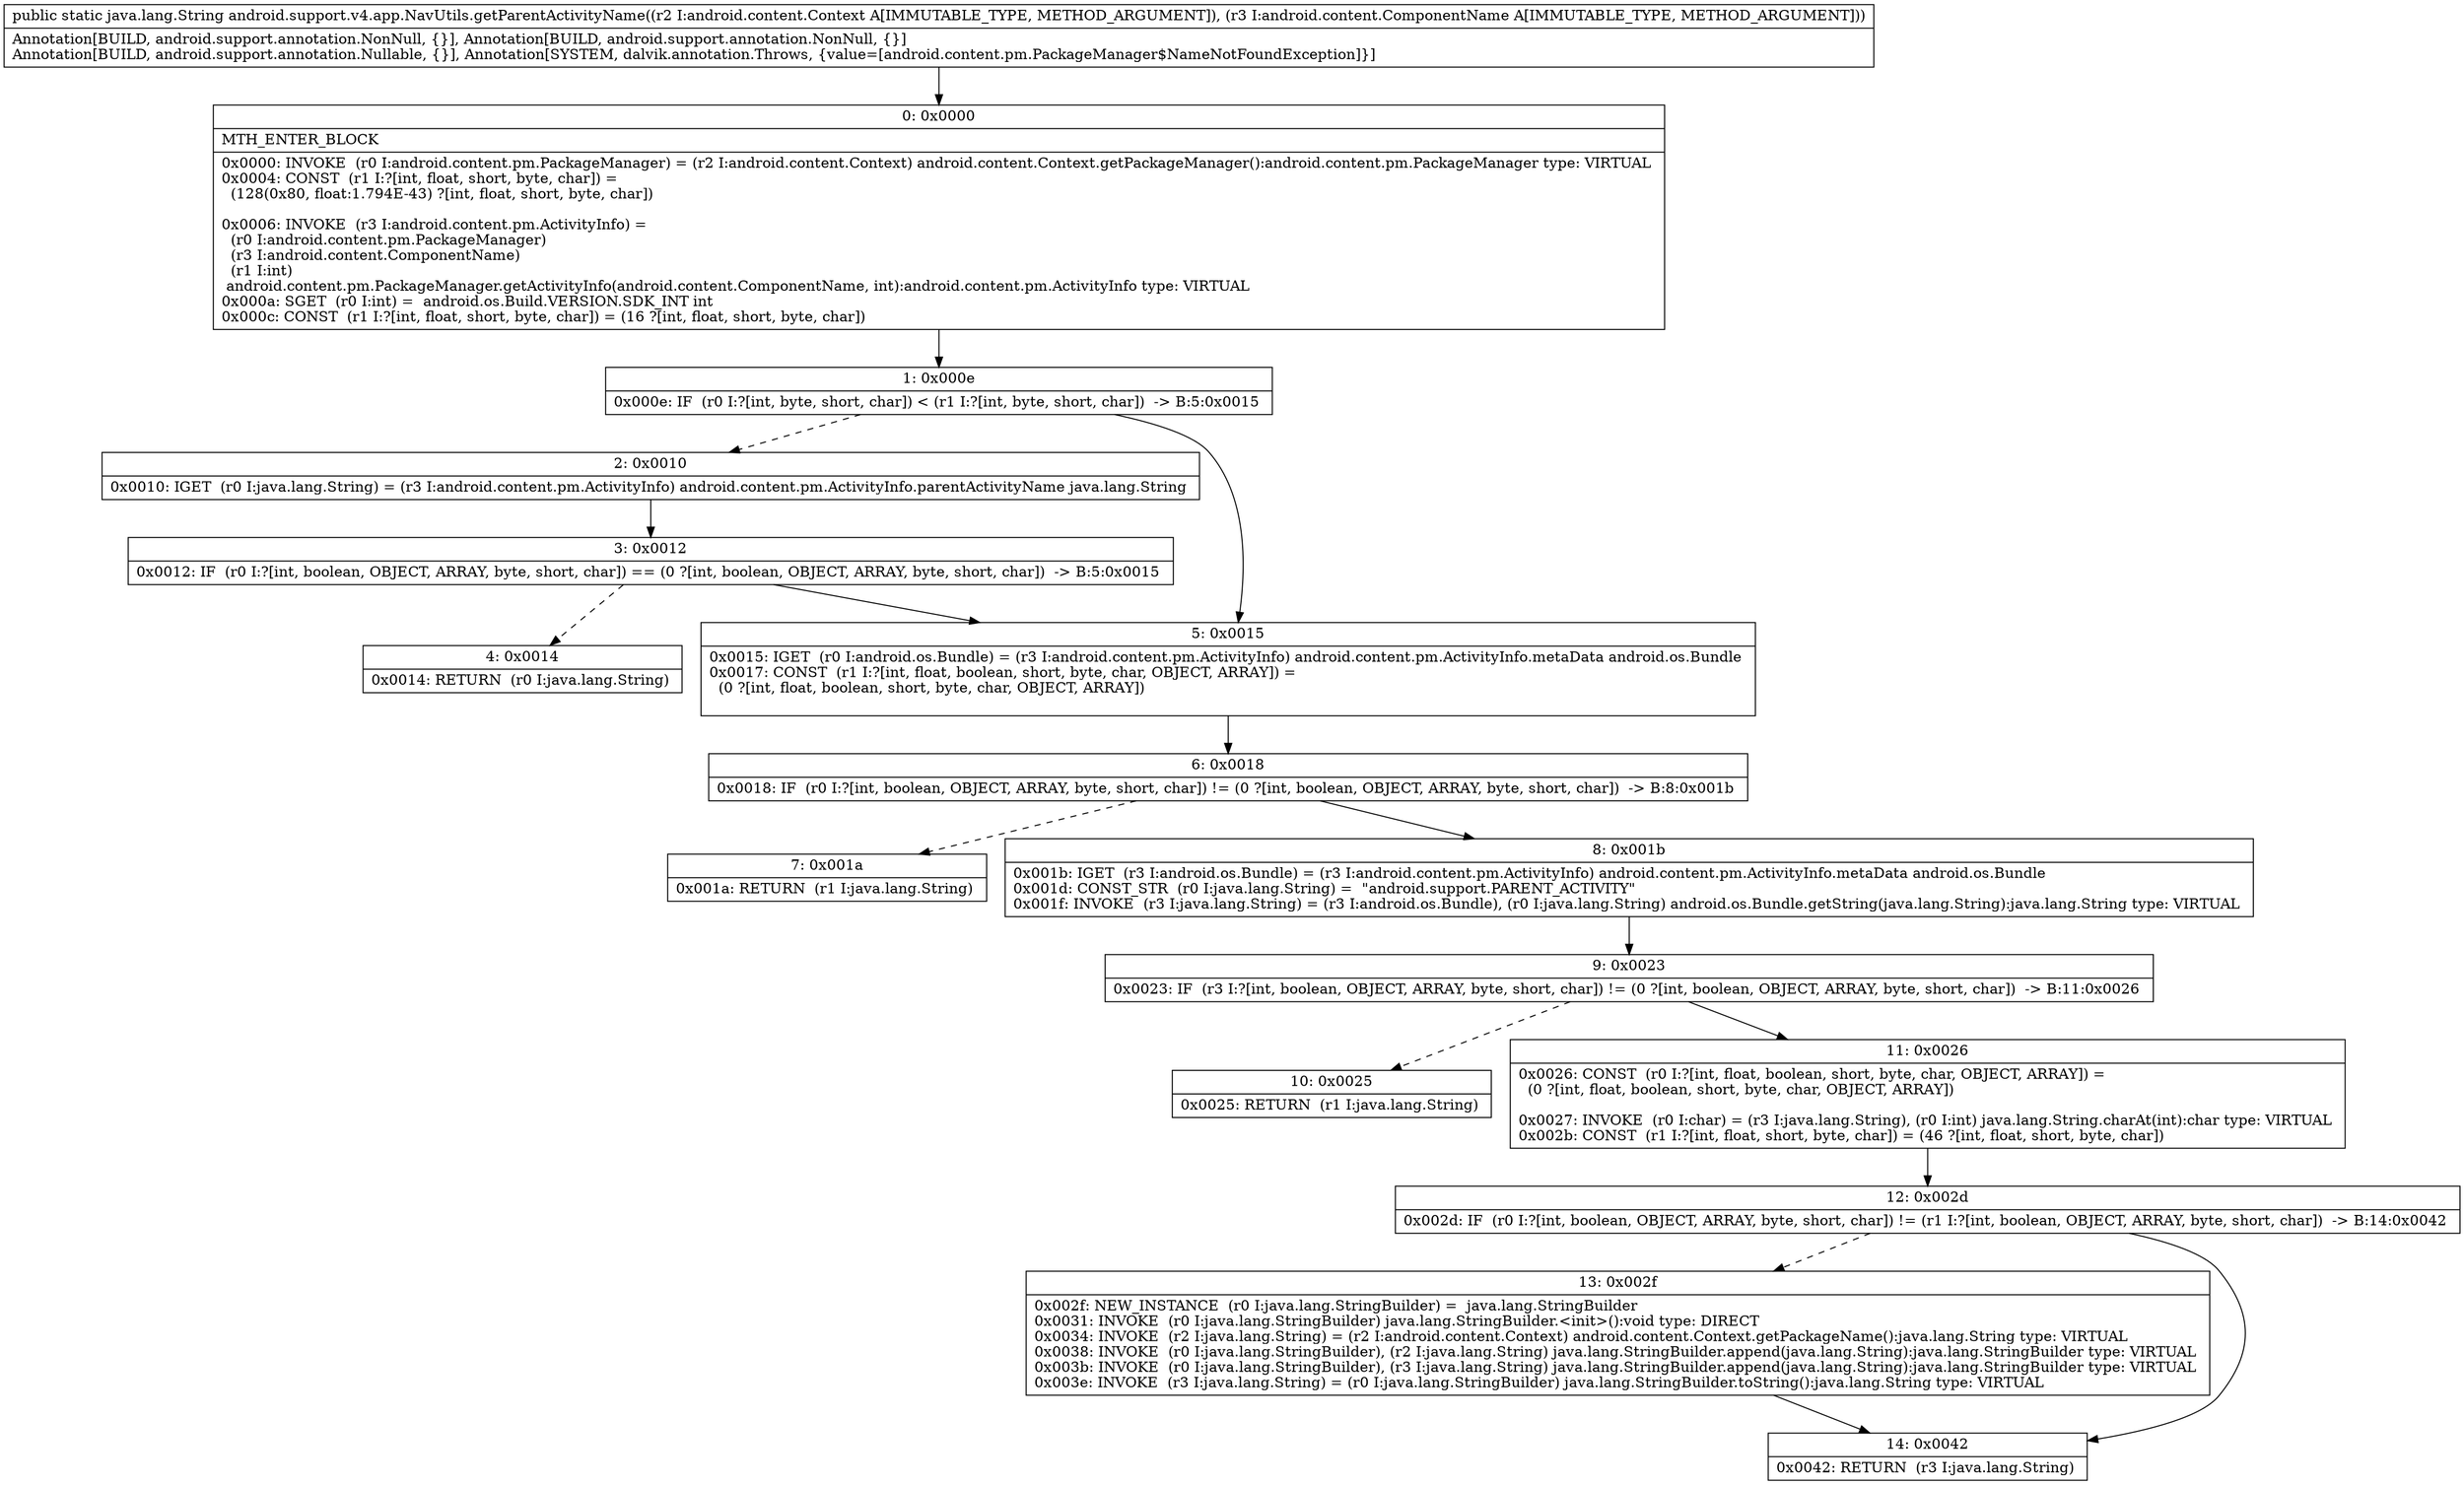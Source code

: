 digraph "CFG forandroid.support.v4.app.NavUtils.getParentActivityName(Landroid\/content\/Context;Landroid\/content\/ComponentName;)Ljava\/lang\/String;" {
Node_0 [shape=record,label="{0\:\ 0x0000|MTH_ENTER_BLOCK\l|0x0000: INVOKE  (r0 I:android.content.pm.PackageManager) = (r2 I:android.content.Context) android.content.Context.getPackageManager():android.content.pm.PackageManager type: VIRTUAL \l0x0004: CONST  (r1 I:?[int, float, short, byte, char]) = \l  (128(0x80, float:1.794E\-43) ?[int, float, short, byte, char])\l \l0x0006: INVOKE  (r3 I:android.content.pm.ActivityInfo) = \l  (r0 I:android.content.pm.PackageManager)\l  (r3 I:android.content.ComponentName)\l  (r1 I:int)\l android.content.pm.PackageManager.getActivityInfo(android.content.ComponentName, int):android.content.pm.ActivityInfo type: VIRTUAL \l0x000a: SGET  (r0 I:int) =  android.os.Build.VERSION.SDK_INT int \l0x000c: CONST  (r1 I:?[int, float, short, byte, char]) = (16 ?[int, float, short, byte, char]) \l}"];
Node_1 [shape=record,label="{1\:\ 0x000e|0x000e: IF  (r0 I:?[int, byte, short, char]) \< (r1 I:?[int, byte, short, char])  \-\> B:5:0x0015 \l}"];
Node_2 [shape=record,label="{2\:\ 0x0010|0x0010: IGET  (r0 I:java.lang.String) = (r3 I:android.content.pm.ActivityInfo) android.content.pm.ActivityInfo.parentActivityName java.lang.String \l}"];
Node_3 [shape=record,label="{3\:\ 0x0012|0x0012: IF  (r0 I:?[int, boolean, OBJECT, ARRAY, byte, short, char]) == (0 ?[int, boolean, OBJECT, ARRAY, byte, short, char])  \-\> B:5:0x0015 \l}"];
Node_4 [shape=record,label="{4\:\ 0x0014|0x0014: RETURN  (r0 I:java.lang.String) \l}"];
Node_5 [shape=record,label="{5\:\ 0x0015|0x0015: IGET  (r0 I:android.os.Bundle) = (r3 I:android.content.pm.ActivityInfo) android.content.pm.ActivityInfo.metaData android.os.Bundle \l0x0017: CONST  (r1 I:?[int, float, boolean, short, byte, char, OBJECT, ARRAY]) = \l  (0 ?[int, float, boolean, short, byte, char, OBJECT, ARRAY])\l \l}"];
Node_6 [shape=record,label="{6\:\ 0x0018|0x0018: IF  (r0 I:?[int, boolean, OBJECT, ARRAY, byte, short, char]) != (0 ?[int, boolean, OBJECT, ARRAY, byte, short, char])  \-\> B:8:0x001b \l}"];
Node_7 [shape=record,label="{7\:\ 0x001a|0x001a: RETURN  (r1 I:java.lang.String) \l}"];
Node_8 [shape=record,label="{8\:\ 0x001b|0x001b: IGET  (r3 I:android.os.Bundle) = (r3 I:android.content.pm.ActivityInfo) android.content.pm.ActivityInfo.metaData android.os.Bundle \l0x001d: CONST_STR  (r0 I:java.lang.String) =  \"android.support.PARENT_ACTIVITY\" \l0x001f: INVOKE  (r3 I:java.lang.String) = (r3 I:android.os.Bundle), (r0 I:java.lang.String) android.os.Bundle.getString(java.lang.String):java.lang.String type: VIRTUAL \l}"];
Node_9 [shape=record,label="{9\:\ 0x0023|0x0023: IF  (r3 I:?[int, boolean, OBJECT, ARRAY, byte, short, char]) != (0 ?[int, boolean, OBJECT, ARRAY, byte, short, char])  \-\> B:11:0x0026 \l}"];
Node_10 [shape=record,label="{10\:\ 0x0025|0x0025: RETURN  (r1 I:java.lang.String) \l}"];
Node_11 [shape=record,label="{11\:\ 0x0026|0x0026: CONST  (r0 I:?[int, float, boolean, short, byte, char, OBJECT, ARRAY]) = \l  (0 ?[int, float, boolean, short, byte, char, OBJECT, ARRAY])\l \l0x0027: INVOKE  (r0 I:char) = (r3 I:java.lang.String), (r0 I:int) java.lang.String.charAt(int):char type: VIRTUAL \l0x002b: CONST  (r1 I:?[int, float, short, byte, char]) = (46 ?[int, float, short, byte, char]) \l}"];
Node_12 [shape=record,label="{12\:\ 0x002d|0x002d: IF  (r0 I:?[int, boolean, OBJECT, ARRAY, byte, short, char]) != (r1 I:?[int, boolean, OBJECT, ARRAY, byte, short, char])  \-\> B:14:0x0042 \l}"];
Node_13 [shape=record,label="{13\:\ 0x002f|0x002f: NEW_INSTANCE  (r0 I:java.lang.StringBuilder) =  java.lang.StringBuilder \l0x0031: INVOKE  (r0 I:java.lang.StringBuilder) java.lang.StringBuilder.\<init\>():void type: DIRECT \l0x0034: INVOKE  (r2 I:java.lang.String) = (r2 I:android.content.Context) android.content.Context.getPackageName():java.lang.String type: VIRTUAL \l0x0038: INVOKE  (r0 I:java.lang.StringBuilder), (r2 I:java.lang.String) java.lang.StringBuilder.append(java.lang.String):java.lang.StringBuilder type: VIRTUAL \l0x003b: INVOKE  (r0 I:java.lang.StringBuilder), (r3 I:java.lang.String) java.lang.StringBuilder.append(java.lang.String):java.lang.StringBuilder type: VIRTUAL \l0x003e: INVOKE  (r3 I:java.lang.String) = (r0 I:java.lang.StringBuilder) java.lang.StringBuilder.toString():java.lang.String type: VIRTUAL \l}"];
Node_14 [shape=record,label="{14\:\ 0x0042|0x0042: RETURN  (r3 I:java.lang.String) \l}"];
MethodNode[shape=record,label="{public static java.lang.String android.support.v4.app.NavUtils.getParentActivityName((r2 I:android.content.Context A[IMMUTABLE_TYPE, METHOD_ARGUMENT]), (r3 I:android.content.ComponentName A[IMMUTABLE_TYPE, METHOD_ARGUMENT]))  | Annotation[BUILD, android.support.annotation.NonNull, \{\}], Annotation[BUILD, android.support.annotation.NonNull, \{\}]\lAnnotation[BUILD, android.support.annotation.Nullable, \{\}], Annotation[SYSTEM, dalvik.annotation.Throws, \{value=[android.content.pm.PackageManager$NameNotFoundException]\}]\l}"];
MethodNode -> Node_0;
Node_0 -> Node_1;
Node_1 -> Node_2[style=dashed];
Node_1 -> Node_5;
Node_2 -> Node_3;
Node_3 -> Node_4[style=dashed];
Node_3 -> Node_5;
Node_5 -> Node_6;
Node_6 -> Node_7[style=dashed];
Node_6 -> Node_8;
Node_8 -> Node_9;
Node_9 -> Node_10[style=dashed];
Node_9 -> Node_11;
Node_11 -> Node_12;
Node_12 -> Node_13[style=dashed];
Node_12 -> Node_14;
Node_13 -> Node_14;
}


